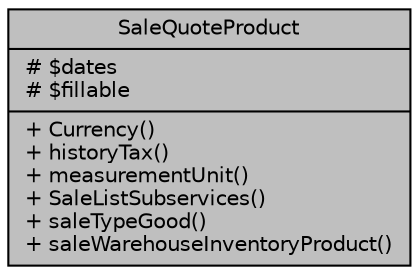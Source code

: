 digraph "SaleQuoteProduct"
{
 // LATEX_PDF_SIZE
  bgcolor="transparent";
  edge [fontname="Helvetica",fontsize="10",labelfontname="Helvetica",labelfontsize="10"];
  node [fontname="Helvetica",fontsize="10",shape=record];
  Node1 [label="{SaleQuoteProduct\n|# $dates\l# $fillable\l|+ Currency()\l+ historyTax()\l+ measurementUnit()\l+ SaleListSubservices()\l+ saleTypeGood()\l+ saleWarehouseInventoryProduct()\l}",height=0.2,width=0.4,color="black", fillcolor="grey75", style="filled", fontcolor="black",tooltip="Modelo para la gestion de los productos de cotizaciones en comercializacion."];
}
